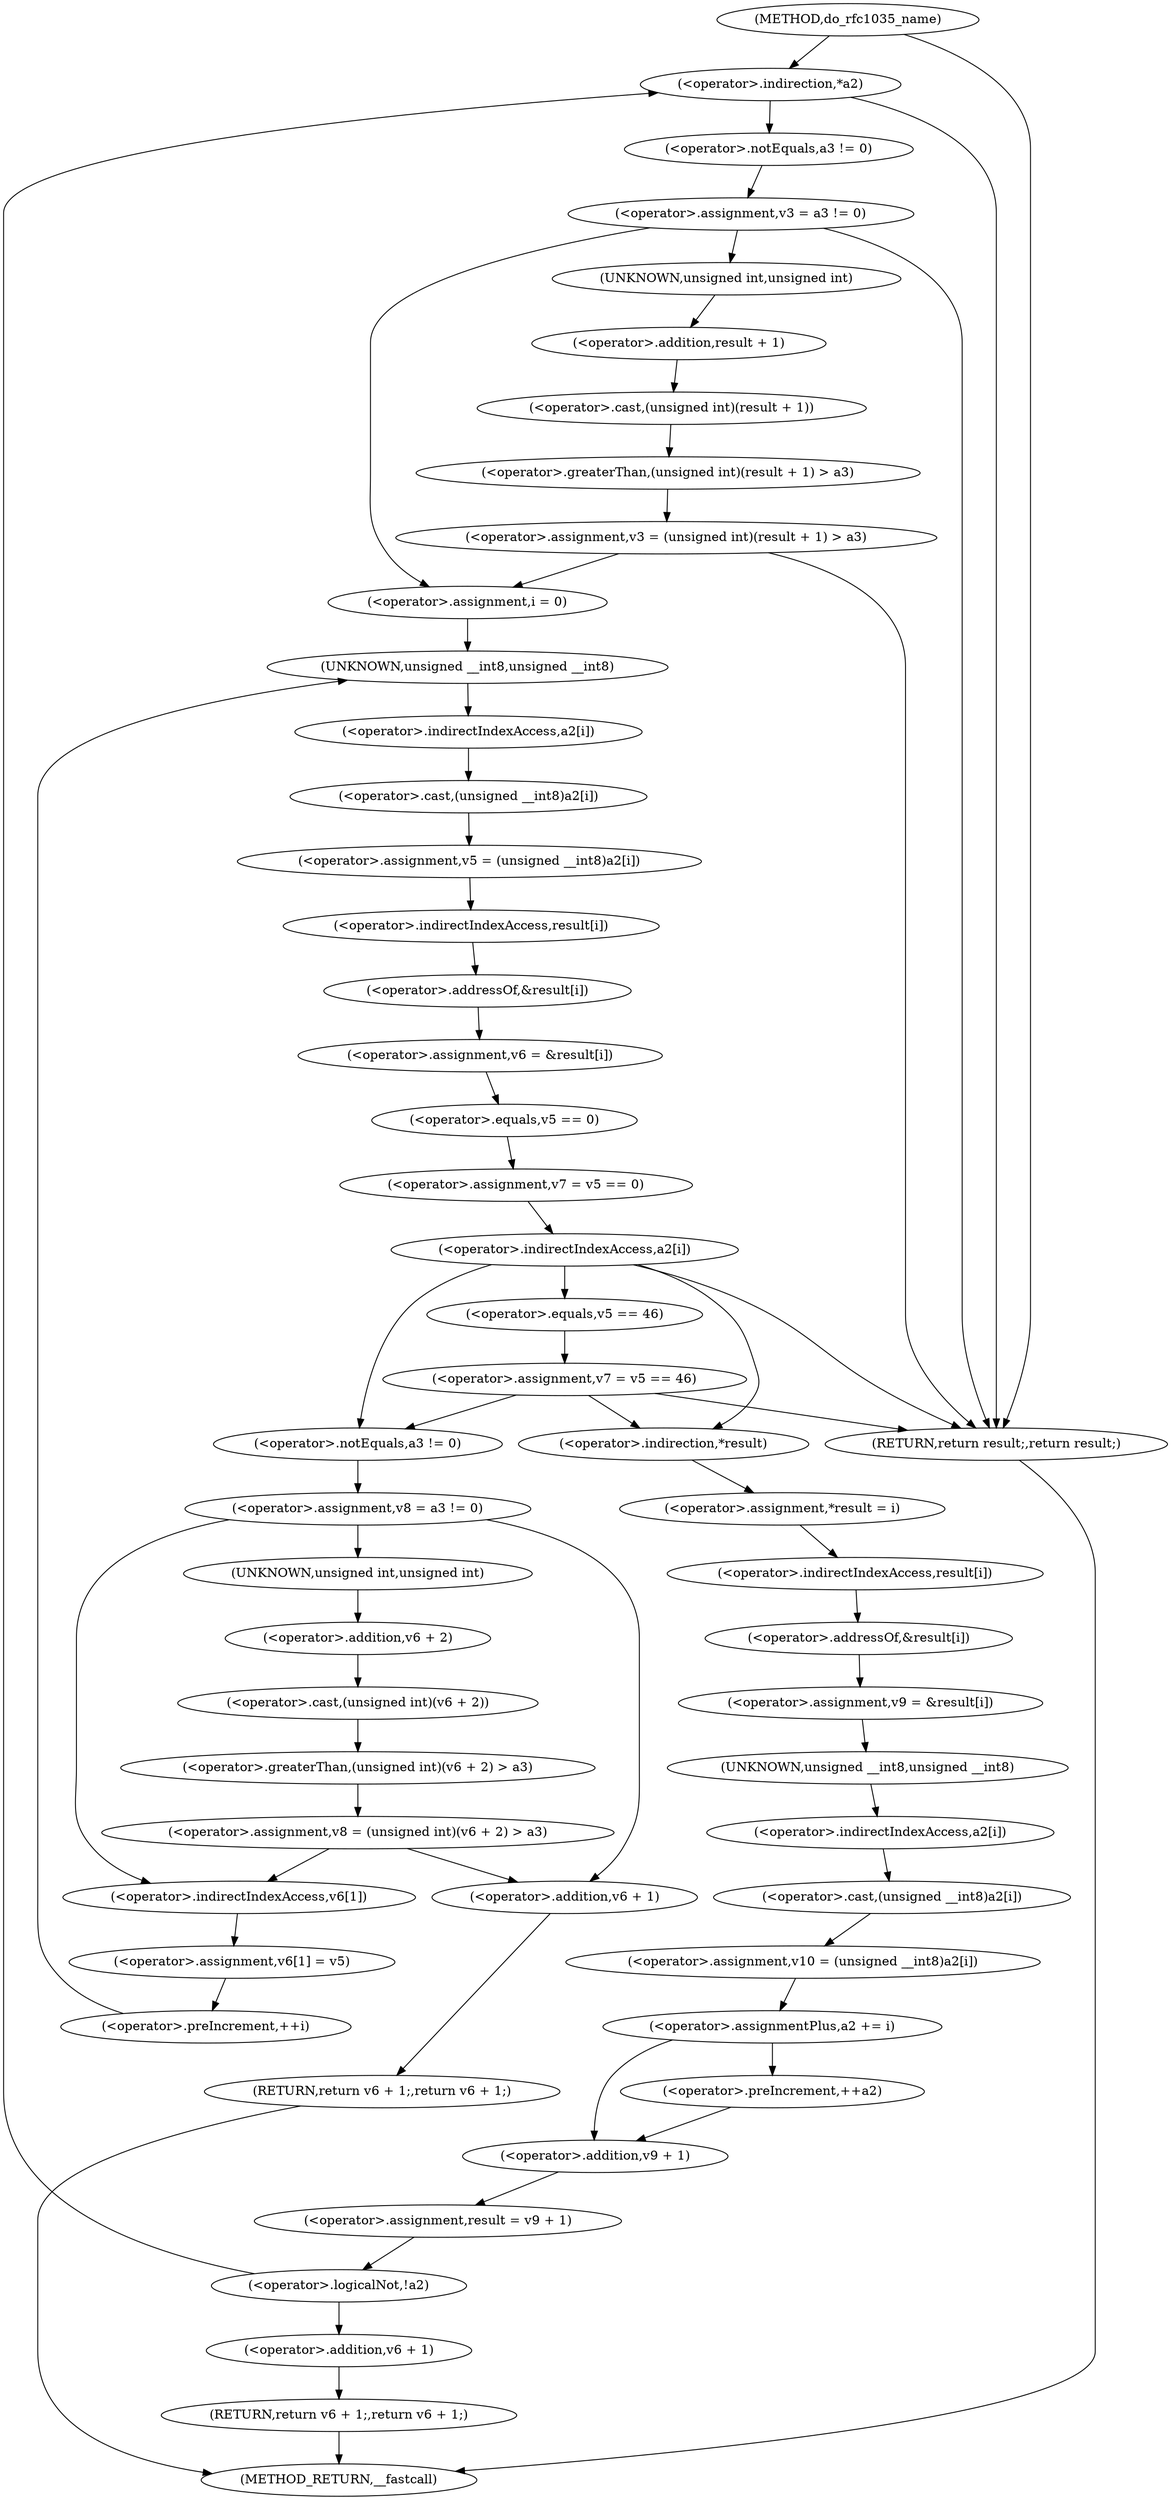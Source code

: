 digraph do_rfc1035_name {  
"1000126" [label = "(<operator>.indirection,*a2)" ]
"1000129" [label = "(<operator>.assignment,v3 = a3 != 0)" ]
"1000131" [label = "(<operator>.notEquals,a3 != 0)" ]
"1000136" [label = "(<operator>.assignment,v3 = (unsigned int)(result + 1) > a3)" ]
"1000138" [label = "(<operator>.greaterThan,(unsigned int)(result + 1) > a3)" ]
"1000139" [label = "(<operator>.cast,(unsigned int)(result + 1))" ]
"1000140" [label = "(UNKNOWN,unsigned int,unsigned int)" ]
"1000141" [label = "(<operator>.addition,result + 1)" ]
"1000149" [label = "(<operator>.assignment,i = 0)" ]
"1000152" [label = "(<operator>.preIncrement,++i)" ]
"1000155" [label = "(<operator>.assignment,v5 = (unsigned __int8)a2[i])" ]
"1000157" [label = "(<operator>.cast,(unsigned __int8)a2[i])" ]
"1000158" [label = "(UNKNOWN,unsigned __int8,unsigned __int8)" ]
"1000159" [label = "(<operator>.indirectIndexAccess,a2[i])" ]
"1000162" [label = "(<operator>.assignment,v6 = &result[i])" ]
"1000164" [label = "(<operator>.addressOf,&result[i])" ]
"1000165" [label = "(<operator>.indirectIndexAccess,result[i])" ]
"1000168" [label = "(<operator>.assignment,v7 = v5 == 0)" ]
"1000170" [label = "(<operator>.equals,v5 == 0)" ]
"1000174" [label = "(<operator>.indirectIndexAccess,a2[i])" ]
"1000177" [label = "(<operator>.assignment,v7 = v5 == 46)" ]
"1000179" [label = "(<operator>.equals,v5 == 46)" ]
"1000185" [label = "(<operator>.assignment,v8 = a3 != 0)" ]
"1000187" [label = "(<operator>.notEquals,a3 != 0)" ]
"1000192" [label = "(<operator>.assignment,v8 = (unsigned int)(v6 + 2) > a3)" ]
"1000194" [label = "(<operator>.greaterThan,(unsigned int)(v6 + 2) > a3)" ]
"1000195" [label = "(<operator>.cast,(unsigned int)(v6 + 2))" ]
"1000196" [label = "(UNKNOWN,unsigned int,unsigned int)" ]
"1000197" [label = "(<operator>.addition,v6 + 2)" ]
"1000203" [label = "(RETURN,return v6 + 1;,return v6 + 1;)" ]
"1000204" [label = "(<operator>.addition,v6 + 1)" ]
"1000207" [label = "(<operator>.assignment,v6[1] = v5)" ]
"1000208" [label = "(<operator>.indirectIndexAccess,v6[1])" ]
"1000212" [label = "(<operator>.assignment,*result = i)" ]
"1000213" [label = "(<operator>.indirection,*result)" ]
"1000216" [label = "(<operator>.assignment,v9 = &result[i])" ]
"1000218" [label = "(<operator>.addressOf,&result[i])" ]
"1000219" [label = "(<operator>.indirectIndexAccess,result[i])" ]
"1000222" [label = "(<operator>.assignment,v10 = (unsigned __int8)a2[i])" ]
"1000224" [label = "(<operator>.cast,(unsigned __int8)a2[i])" ]
"1000225" [label = "(UNKNOWN,unsigned __int8,unsigned __int8)" ]
"1000226" [label = "(<operator>.indirectIndexAccess,a2[i])" ]
"1000229" [label = "(<operator>.assignmentPlus,a2 += i)" ]
"1000234" [label = "(<operator>.preIncrement,++a2)" ]
"1000236" [label = "(<operator>.assignment,result = v9 + 1)" ]
"1000238" [label = "(<operator>.addition,v9 + 1)" ]
"1000242" [label = "(<operator>.logicalNot,!a2)" ]
"1000244" [label = "(RETURN,return v6 + 1;,return v6 + 1;)" ]
"1000245" [label = "(<operator>.addition,v6 + 1)" ]
"1000248" [label = "(RETURN,return result;,return result;)" ]
"1000109" [label = "(METHOD,do_rfc1035_name)" ]
"1000250" [label = "(METHOD_RETURN,__fastcall)" ]
  "1000126" -> "1000131" 
  "1000126" -> "1000248" 
  "1000129" -> "1000140" 
  "1000129" -> "1000248" 
  "1000129" -> "1000149" 
  "1000131" -> "1000129" 
  "1000136" -> "1000248" 
  "1000136" -> "1000149" 
  "1000138" -> "1000136" 
  "1000139" -> "1000138" 
  "1000140" -> "1000141" 
  "1000141" -> "1000139" 
  "1000149" -> "1000158" 
  "1000152" -> "1000158" 
  "1000155" -> "1000165" 
  "1000157" -> "1000155" 
  "1000158" -> "1000159" 
  "1000159" -> "1000157" 
  "1000162" -> "1000170" 
  "1000164" -> "1000162" 
  "1000165" -> "1000164" 
  "1000168" -> "1000174" 
  "1000170" -> "1000168" 
  "1000174" -> "1000179" 
  "1000174" -> "1000213" 
  "1000174" -> "1000248" 
  "1000174" -> "1000187" 
  "1000177" -> "1000213" 
  "1000177" -> "1000248" 
  "1000177" -> "1000187" 
  "1000179" -> "1000177" 
  "1000185" -> "1000196" 
  "1000185" -> "1000204" 
  "1000185" -> "1000208" 
  "1000187" -> "1000185" 
  "1000192" -> "1000204" 
  "1000192" -> "1000208" 
  "1000194" -> "1000192" 
  "1000195" -> "1000194" 
  "1000196" -> "1000197" 
  "1000197" -> "1000195" 
  "1000203" -> "1000250" 
  "1000204" -> "1000203" 
  "1000207" -> "1000152" 
  "1000208" -> "1000207" 
  "1000212" -> "1000219" 
  "1000213" -> "1000212" 
  "1000216" -> "1000225" 
  "1000218" -> "1000216" 
  "1000219" -> "1000218" 
  "1000222" -> "1000229" 
  "1000224" -> "1000222" 
  "1000225" -> "1000226" 
  "1000226" -> "1000224" 
  "1000229" -> "1000234" 
  "1000229" -> "1000238" 
  "1000234" -> "1000238" 
  "1000236" -> "1000242" 
  "1000238" -> "1000236" 
  "1000242" -> "1000126" 
  "1000242" -> "1000245" 
  "1000244" -> "1000250" 
  "1000245" -> "1000244" 
  "1000248" -> "1000250" 
  "1000109" -> "1000126" 
  "1000109" -> "1000248" 
}
